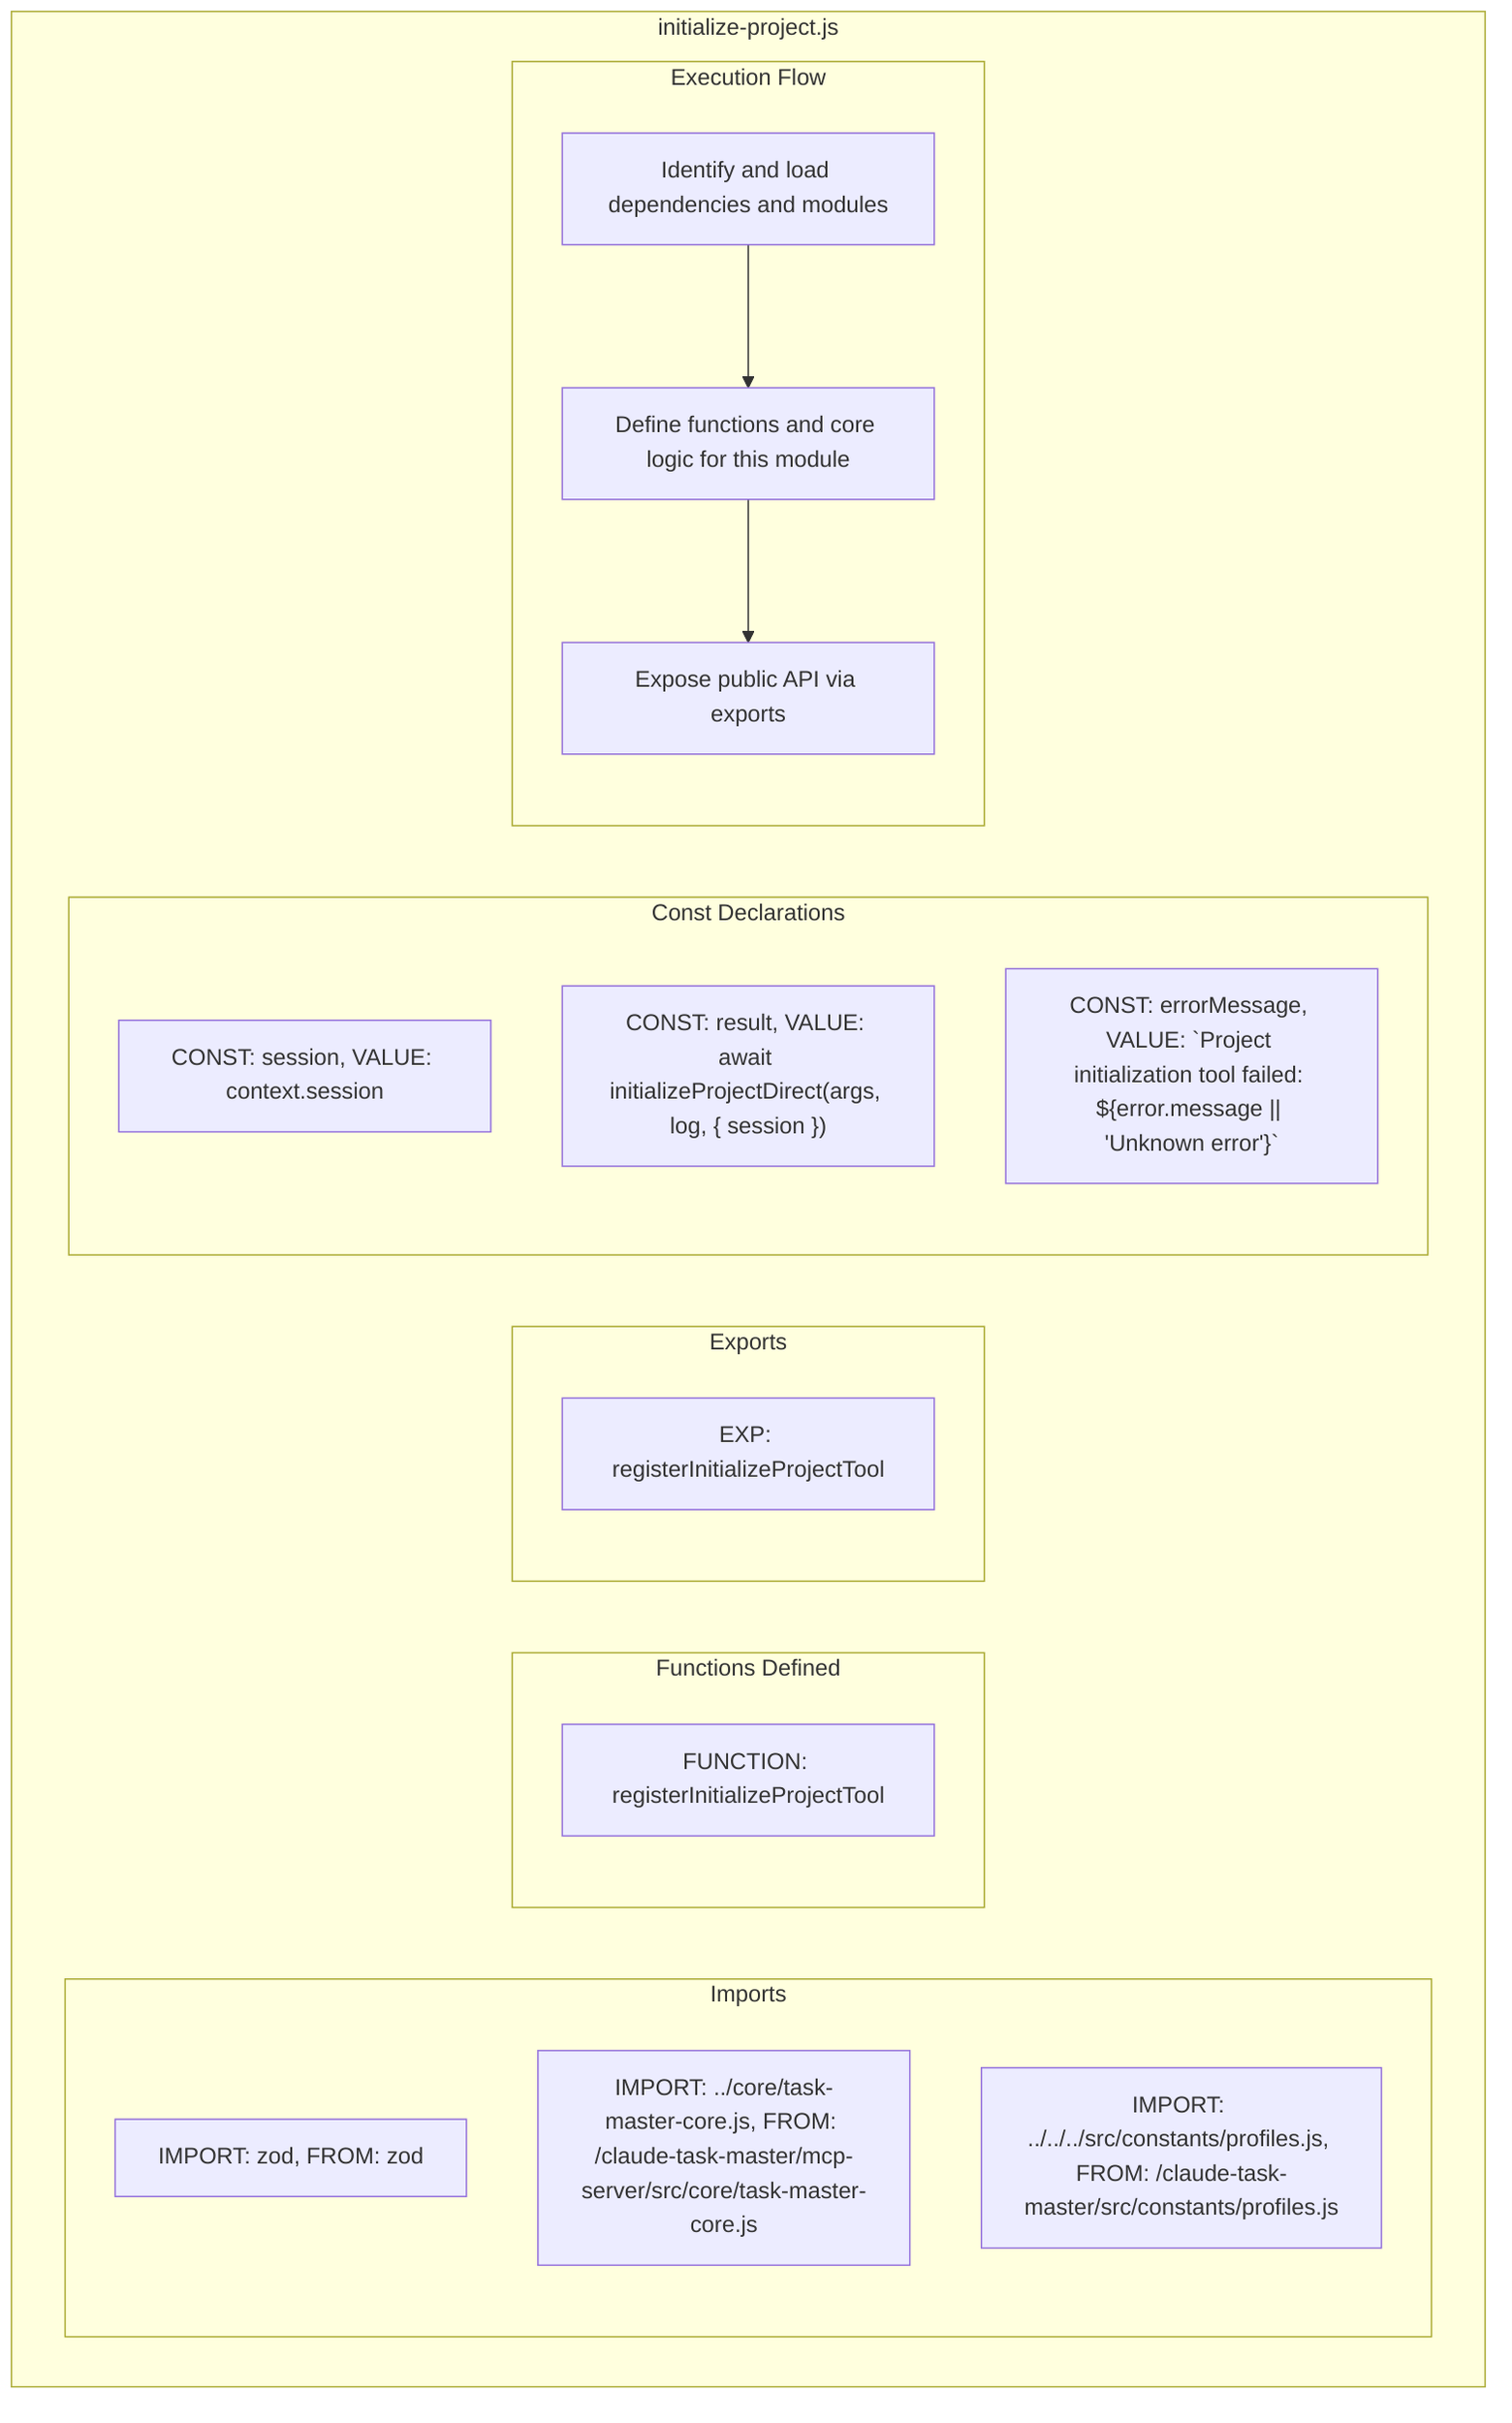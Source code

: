 flowchart TB
    subgraph Imports["Imports"]
        I1["IMPORT: zod, FROM: zod"]
        I2["IMPORT: ../core/task-master-core.js, FROM: /claude-task-master/mcp-server/src/core/task-master-core.js"]
        I3["IMPORT: ../../../src/constants/profiles.js, FROM: /claude-task-master/src/constants/profiles.js"]
    end
    subgraph FunctionsDefined["Functions Defined"]
        FU1["FUNCTION: registerInitializeProjectTool"]
    end
    subgraph Exports["Exports"]
        E1["EXP: registerInitializeProjectTool"]
    end
    subgraph Constants["Const Declarations"]
        C1["CONST: session, VALUE: context.session"]
        C2["CONST: result, VALUE: await initializeProjectDirect(args, log, { session })"]
        C3["CONST: errorMessage, VALUE: `Project initialization tool failed: ${error.message || 'Unknown error'}`"]
    end
    subgraph ExecutionFlow["Execution Flow"]
        FL1["Identify and load dependencies and modules"]
        FL2["Define functions and core logic for this module"]
        FL3["Expose public API via exports"]
    end
    subgraph FileName["initialize-project.js"]
        Imports
        FunctionsDefined
        Exports
        Constants
        ExecutionFlow
    end
    FL1 --> FL2
    FL2 --> FL3